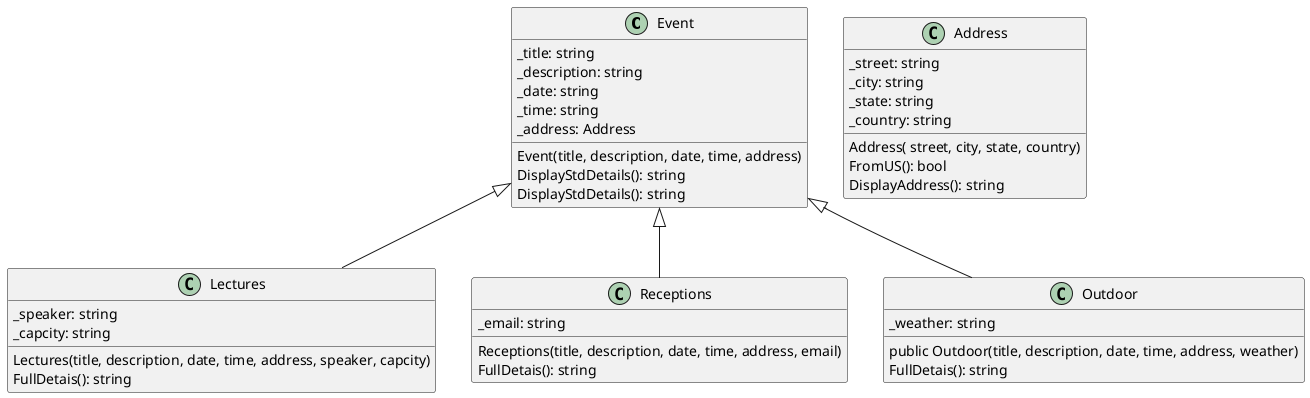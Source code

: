 @startuml
'https://plantuml.com/class-diagram
class Event {
_title: string
_description: string
_date: string
_time: string
_address: Address
Event(title, description, date, time, address)
DisplayStdDetails(): string
DisplayStdDetails(): string
}
class Lectures {
_speaker: string
_capcity: string
Lectures(title, description, date, time, address, speaker, capcity)
FullDetais(): string
}
class Receptions {
_email: string
Receptions(title, description, date, time, address, email)
FullDetais(): string
}
class Outdoor {
_weather: string
public Outdoor(title, description, date, time, address, weather)
FullDetais(): string
}

class Address {
_street: string
_city: string
_state: string
_country: string

Address( street, city, state, country)
FromUS(): bool
DisplayAddress(): string
}

Event <|-- Outdoor
Event <|-- Receptions
Event <|-- Lectures
@enduml